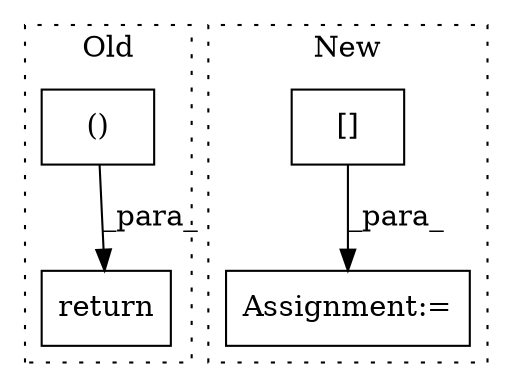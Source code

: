 digraph G {
subgraph cluster0 {
1 [label="return" a="41" s="3019" l="7" shape="box"];
3 [label="()" a="106" s="2874" l="33" shape="box"];
label = "Old";
style="dotted";
}
subgraph cluster1 {
2 [label="[]" a="2" s="3227,3282" l="51,1" shape="box"];
4 [label="Assignment:=" a="7" s="3226" l="1" shape="box"];
label = "New";
style="dotted";
}
2 -> 4 [label="_para_"];
3 -> 1 [label="_para_"];
}